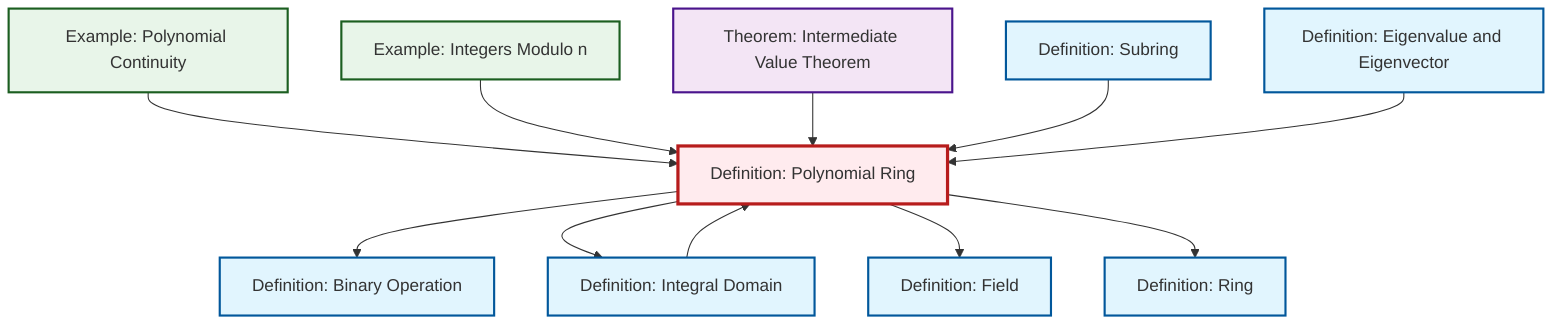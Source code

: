 graph TD
    classDef definition fill:#e1f5fe,stroke:#01579b,stroke-width:2px
    classDef theorem fill:#f3e5f5,stroke:#4a148c,stroke-width:2px
    classDef axiom fill:#fff3e0,stroke:#e65100,stroke-width:2px
    classDef example fill:#e8f5e9,stroke:#1b5e20,stroke-width:2px
    classDef current fill:#ffebee,stroke:#b71c1c,stroke-width:3px
    ex-polynomial-continuity["Example: Polynomial Continuity"]:::example
    def-eigenvalue-eigenvector["Definition: Eigenvalue and Eigenvector"]:::definition
    thm-intermediate-value["Theorem: Intermediate Value Theorem"]:::theorem
    def-field["Definition: Field"]:::definition
    def-integral-domain["Definition: Integral Domain"]:::definition
    def-polynomial-ring["Definition: Polynomial Ring"]:::definition
    def-binary-operation["Definition: Binary Operation"]:::definition
    ex-quotient-integers-mod-n["Example: Integers Modulo n"]:::example
    def-subring["Definition: Subring"]:::definition
    def-ring["Definition: Ring"]:::definition
    def-polynomial-ring --> def-binary-operation
    ex-polynomial-continuity --> def-polynomial-ring
    def-polynomial-ring --> def-integral-domain
    def-polynomial-ring --> def-field
    ex-quotient-integers-mod-n --> def-polynomial-ring
    thm-intermediate-value --> def-polynomial-ring
    def-polynomial-ring --> def-ring
    def-integral-domain --> def-polynomial-ring
    def-subring --> def-polynomial-ring
    def-eigenvalue-eigenvector --> def-polynomial-ring
    class def-polynomial-ring current
